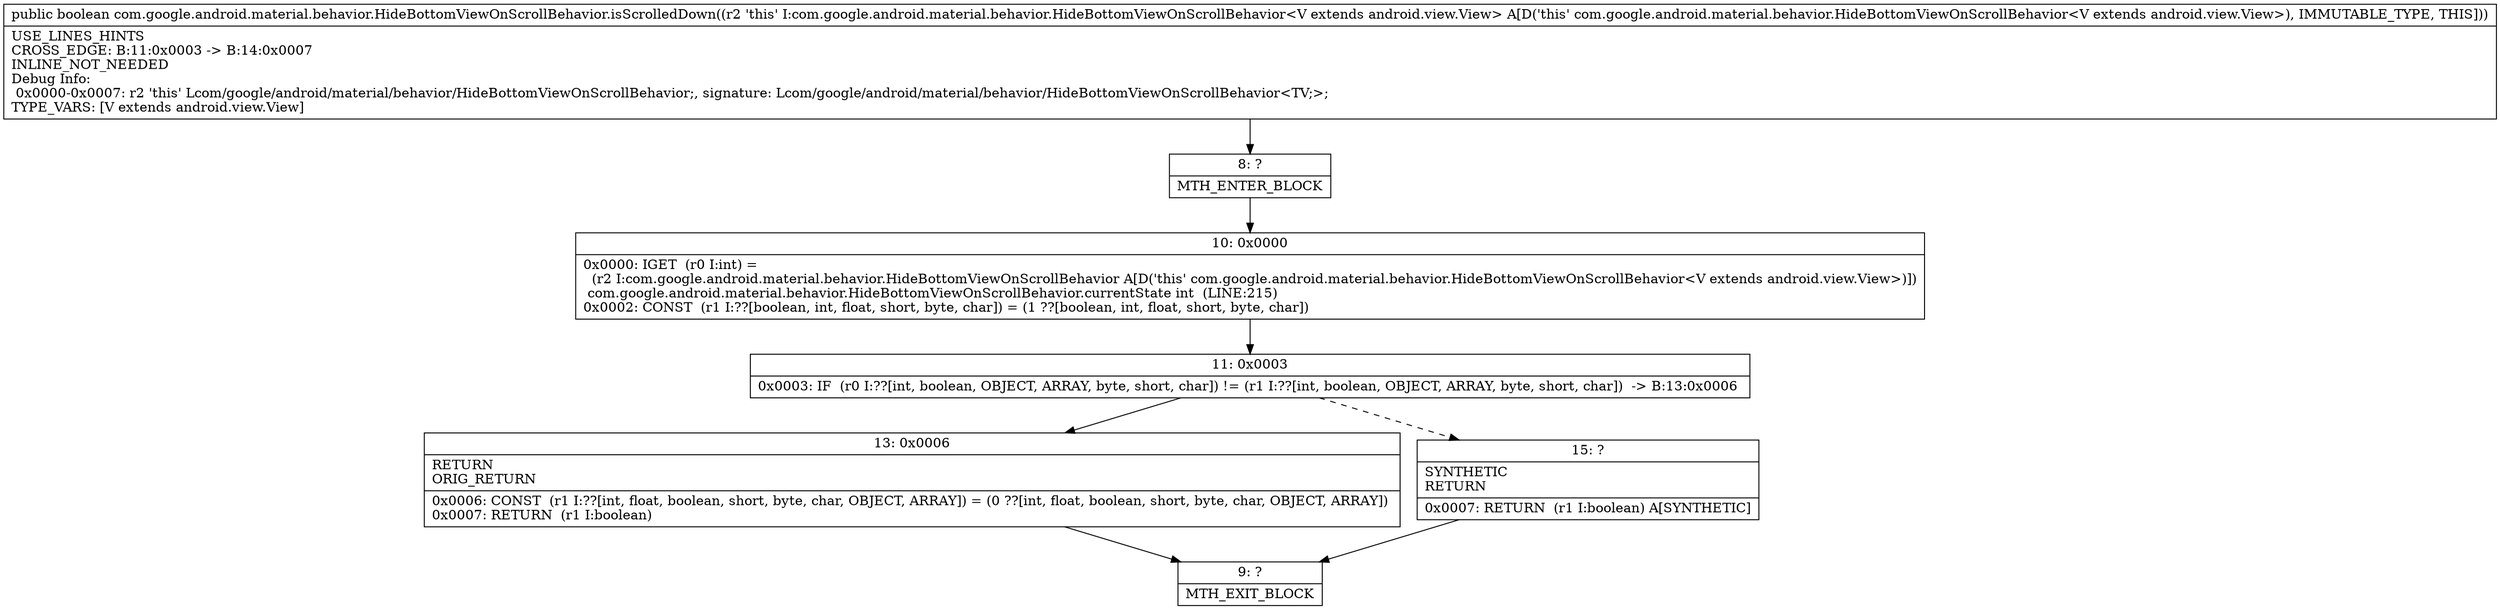 digraph "CFG forcom.google.android.material.behavior.HideBottomViewOnScrollBehavior.isScrolledDown()Z" {
Node_8 [shape=record,label="{8\:\ ?|MTH_ENTER_BLOCK\l}"];
Node_10 [shape=record,label="{10\:\ 0x0000|0x0000: IGET  (r0 I:int) = \l  (r2 I:com.google.android.material.behavior.HideBottomViewOnScrollBehavior A[D('this' com.google.android.material.behavior.HideBottomViewOnScrollBehavior\<V extends android.view.View\>)])\l com.google.android.material.behavior.HideBottomViewOnScrollBehavior.currentState int  (LINE:215)\l0x0002: CONST  (r1 I:??[boolean, int, float, short, byte, char]) = (1 ??[boolean, int, float, short, byte, char]) \l}"];
Node_11 [shape=record,label="{11\:\ 0x0003|0x0003: IF  (r0 I:??[int, boolean, OBJECT, ARRAY, byte, short, char]) != (r1 I:??[int, boolean, OBJECT, ARRAY, byte, short, char])  \-\> B:13:0x0006 \l}"];
Node_13 [shape=record,label="{13\:\ 0x0006|RETURN\lORIG_RETURN\l|0x0006: CONST  (r1 I:??[int, float, boolean, short, byte, char, OBJECT, ARRAY]) = (0 ??[int, float, boolean, short, byte, char, OBJECT, ARRAY]) \l0x0007: RETURN  (r1 I:boolean) \l}"];
Node_9 [shape=record,label="{9\:\ ?|MTH_EXIT_BLOCK\l}"];
Node_15 [shape=record,label="{15\:\ ?|SYNTHETIC\lRETURN\l|0x0007: RETURN  (r1 I:boolean) A[SYNTHETIC]\l}"];
MethodNode[shape=record,label="{public boolean com.google.android.material.behavior.HideBottomViewOnScrollBehavior.isScrolledDown((r2 'this' I:com.google.android.material.behavior.HideBottomViewOnScrollBehavior\<V extends android.view.View\> A[D('this' com.google.android.material.behavior.HideBottomViewOnScrollBehavior\<V extends android.view.View\>), IMMUTABLE_TYPE, THIS]))  | USE_LINES_HINTS\lCROSS_EDGE: B:11:0x0003 \-\> B:14:0x0007\lINLINE_NOT_NEEDED\lDebug Info:\l  0x0000\-0x0007: r2 'this' Lcom\/google\/android\/material\/behavior\/HideBottomViewOnScrollBehavior;, signature: Lcom\/google\/android\/material\/behavior\/HideBottomViewOnScrollBehavior\<TV;\>;\lTYPE_VARS: [V extends android.view.View]\l}"];
MethodNode -> Node_8;Node_8 -> Node_10;
Node_10 -> Node_11;
Node_11 -> Node_13;
Node_11 -> Node_15[style=dashed];
Node_13 -> Node_9;
Node_15 -> Node_9;
}

